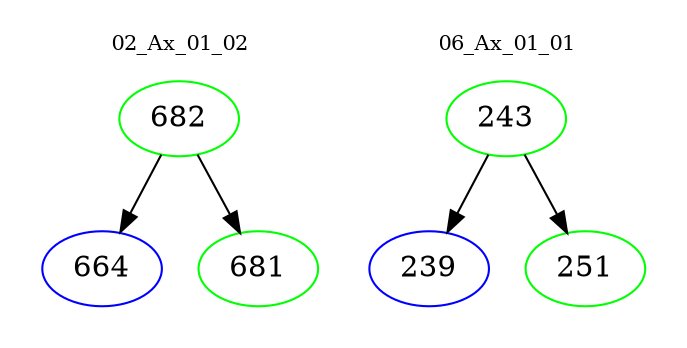 digraph{
subgraph cluster_0 {
color = white
label = "02_Ax_01_02";
fontsize=10;
T0_682 [label="682", color="green"]
T0_682 -> T0_664 [color="black"]
T0_664 [label="664", color="blue"]
T0_682 -> T0_681 [color="black"]
T0_681 [label="681", color="green"]
}
subgraph cluster_1 {
color = white
label = "06_Ax_01_01";
fontsize=10;
T1_243 [label="243", color="green"]
T1_243 -> T1_239 [color="black"]
T1_239 [label="239", color="blue"]
T1_243 -> T1_251 [color="black"]
T1_251 [label="251", color="green"]
}
}
